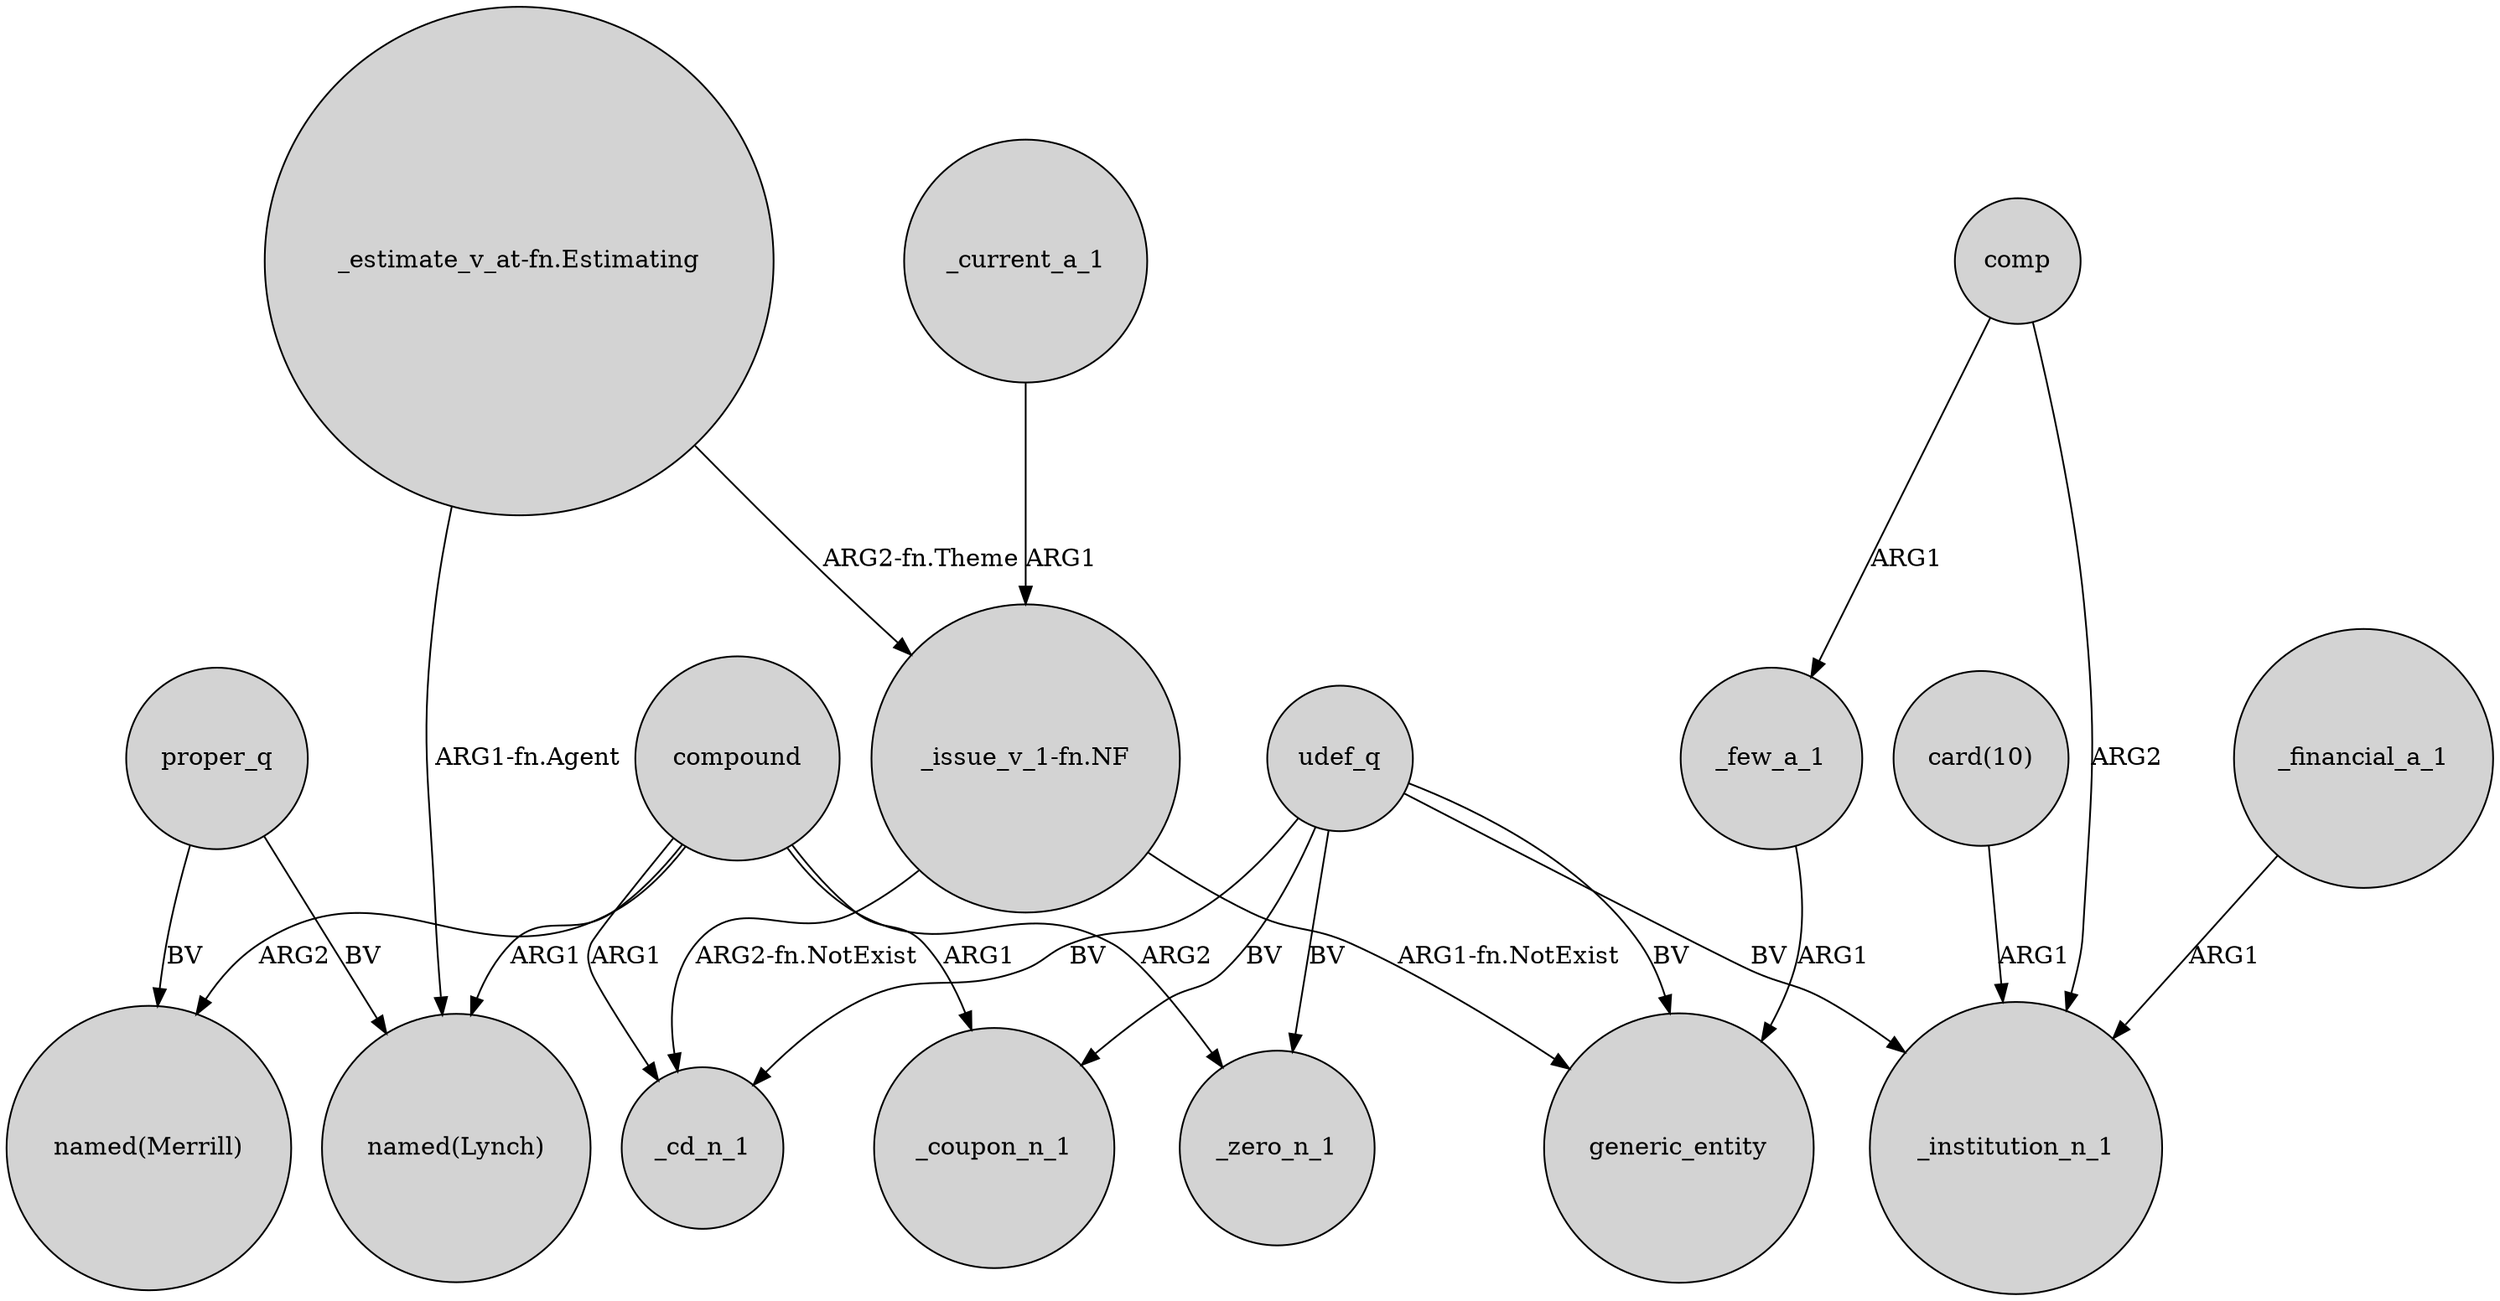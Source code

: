 digraph {
	node [shape=circle style=filled]
	compound -> _coupon_n_1 [label=ARG1]
	udef_q -> _zero_n_1 [label=BV]
	compound -> "named(Lynch)" [label=ARG1]
	udef_q -> generic_entity [label=BV]
	proper_q -> "named(Lynch)" [label=BV]
	compound -> _cd_n_1 [label=ARG1]
	compound -> "named(Merrill)" [label=ARG2]
	"_estimate_v_at-fn.Estimating" -> "named(Lynch)" [label="ARG1-fn.Agent"]
	udef_q -> _cd_n_1 [label=BV]
	udef_q -> _institution_n_1 [label=BV]
	comp -> _few_a_1 [label=ARG1]
	_financial_a_1 -> _institution_n_1 [label=ARG1]
	"_issue_v_1-fn.NF" -> _cd_n_1 [label="ARG2-fn.NotExist"]
	"_estimate_v_at-fn.Estimating" -> "_issue_v_1-fn.NF" [label="ARG2-fn.Theme"]
	compound -> _zero_n_1 [label=ARG2]
	comp -> _institution_n_1 [label=ARG2]
	"card(10)" -> _institution_n_1 [label=ARG1]
	proper_q -> "named(Merrill)" [label=BV]
	_current_a_1 -> "_issue_v_1-fn.NF" [label=ARG1]
	_few_a_1 -> generic_entity [label=ARG1]
	"_issue_v_1-fn.NF" -> generic_entity [label="ARG1-fn.NotExist"]
	udef_q -> _coupon_n_1 [label=BV]
}
